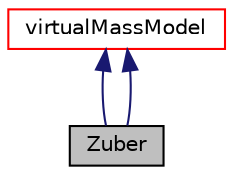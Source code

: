 digraph "Zuber"
{
  bgcolor="transparent";
  edge [fontname="Helvetica",fontsize="10",labelfontname="Helvetica",labelfontsize="10"];
  node [fontname="Helvetica",fontsize="10",shape=record];
  Node3 [label="Zuber",height=0.2,width=0.4,color="black", fillcolor="grey75", style="filled", fontcolor="black"];
  Node4 -> Node3 [dir="back",color="midnightblue",fontsize="10",style="solid",fontname="Helvetica"];
  Node4 [label="virtualMassModel",height=0.2,width=0.4,color="red",URL="$a02560.html"];
  Node4 -> Node3 [dir="back",color="midnightblue",fontsize="10",style="solid",fontname="Helvetica"];
}
